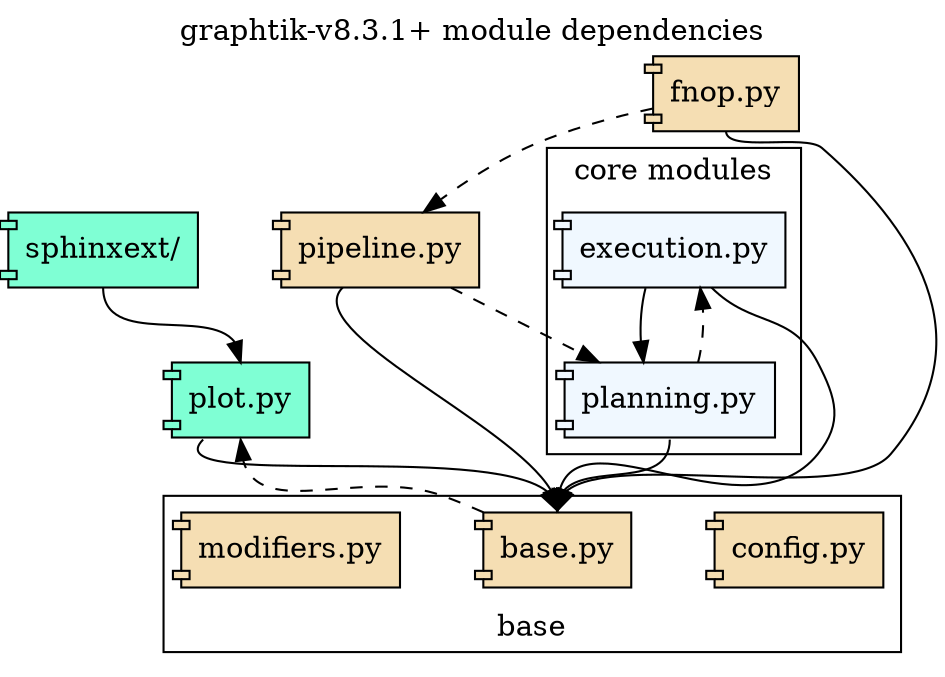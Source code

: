 digraph {
    label="graphtik-v8.3.1+ module dependencies";
    labelloc=t;
    node [style=filled];
    nodesep=0.55;
    remincross=true;
    node [target="_top"];
    edge [target="_top"];

    "plot.py"        [shape=component
                tooltip="(extra)"
                fillcolor=Aquamarine
                URL="../reference.html#module-graphtik.plot"];
    "sphinxext/"   [shape=component
                tooltip="(extra)"
                 fillcolor=Aquamarine
                 URL="../reference.html#module-graphtik.sphinxext"];

    subgraph cluster_base {
        label="base";
        labelloc=b;
        tooltip="almost all other modules depend on these";

        "config.py"      [shape=component tooltip="(public) almost everything import this module"
                    fillcolor=wheat
                    URL="../reference.html#module-graphtik.config"];
        "base.py"   [shape=component
                    tooltip="(implicit) everything imports this module, not shown"
                    fillcolor=wheat
                    URL="../reference.html#module-graphtik.base"];
        "modifiers.py"   [shape=component
                    tooltip="(public) almost everything imports this module"
                    fillcolor=wheat
                    URL="../reference.html#module-graphtik.modifiers"];
    }

    "pipeline.py"    [shape=component
                tooltip="(public)"
                fillcolor=wheat
                 URL="../reference.html#module-graphtik.pipeline"];
    "fnop.py"    [shape=component
                tooltip="(public)"
                fillcolor=wheat
                 URL="../reference.html#module-graphtik.fnop"];

    subgraph cluster_planning {
        label="core modules";
        tooltip="related to graph solution";
        URL="arch.html#term-execution";

        "execution.py"   [shape=component
                    tooltip="(private)"
                    fillcolor=AliceBlue
                    URL="../reference.html#module-graphtik.execution"];
        "planning.py"     [shape=component
                    tooltip="(private)"
                    fillcolor=AliceBlue
                    URL="../reference.html#module-graphtik.planning"];
    }

    {"fnop.py", "planning.py"} -> "base.py" [tooltip="(import-time)"
                                        headport=n tailport=s];
    "execution.py" -> "base.py" [tooltip="(import-time)"
                                        headport=n tailport=se];
    {"pipeline.py",  "plot.py"} -> "base.py" [tooltip="(import-time)"
                                        headport=n tailport=sw];
    "base.py" -> "plot.py"                      [tooltip="(run-time)" style=dashed  headport=s];
    "execution.py" -> "planning.py"    [tooltip="(import-time)"];
    "planning.py" -> "execution.py"    [tooltip="(run-time)"  style=dashed];
    "pipeline.py" -> "planning.py"     [tooltip="(run-time)" style=dashed];
    "fnop.py" -> "pipeline.py"    [style=dashed
                                 tooltip="(run-time) just for plotting"];
    "sphinxext/" -> "plot.py"                   [tooltip="(import-time)" headport=n  tailport=s];
}